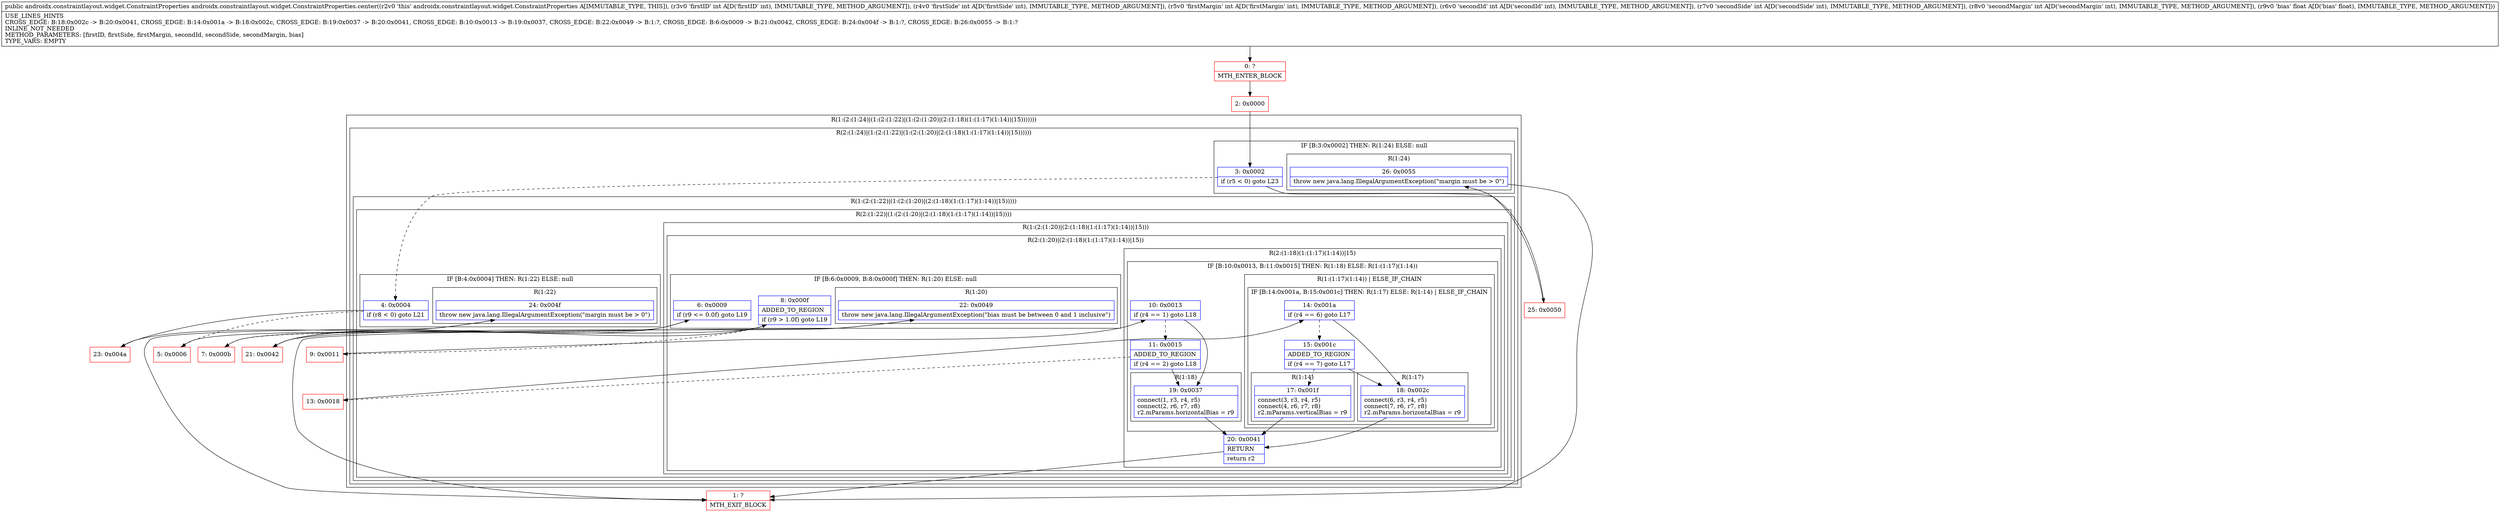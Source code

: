 digraph "CFG forandroidx.constraintlayout.widget.ConstraintProperties.center(IIIIIIF)Landroidx\/constraintlayout\/widget\/ConstraintProperties;" {
subgraph cluster_Region_1552268724 {
label = "R(1:(2:(1:24)|(1:(2:(1:22)|(1:(2:(1:20)|(2:(1:18)(1:(1:17)(1:14))|15)))))))";
node [shape=record,color=blue];
subgraph cluster_Region_1564360835 {
label = "R(2:(1:24)|(1:(2:(1:22)|(1:(2:(1:20)|(2:(1:18)(1:(1:17)(1:14))|15))))))";
node [shape=record,color=blue];
subgraph cluster_IfRegion_1243942869 {
label = "IF [B:3:0x0002] THEN: R(1:24) ELSE: null";
node [shape=record,color=blue];
Node_3 [shape=record,label="{3\:\ 0x0002|if (r5 \< 0) goto L23\l}"];
subgraph cluster_Region_1926444900 {
label = "R(1:24)";
node [shape=record,color=blue];
Node_26 [shape=record,label="{26\:\ 0x0055|throw new java.lang.IllegalArgumentException(\"margin must be \> 0\")\l}"];
}
}
subgraph cluster_Region_63589527 {
label = "R(1:(2:(1:22)|(1:(2:(1:20)|(2:(1:18)(1:(1:17)(1:14))|15)))))";
node [shape=record,color=blue];
subgraph cluster_Region_752823861 {
label = "R(2:(1:22)|(1:(2:(1:20)|(2:(1:18)(1:(1:17)(1:14))|15))))";
node [shape=record,color=blue];
subgraph cluster_IfRegion_1323751388 {
label = "IF [B:4:0x0004] THEN: R(1:22) ELSE: null";
node [shape=record,color=blue];
Node_4 [shape=record,label="{4\:\ 0x0004|if (r8 \< 0) goto L21\l}"];
subgraph cluster_Region_627417459 {
label = "R(1:22)";
node [shape=record,color=blue];
Node_24 [shape=record,label="{24\:\ 0x004f|throw new java.lang.IllegalArgumentException(\"margin must be \> 0\")\l}"];
}
}
subgraph cluster_Region_1956310972 {
label = "R(1:(2:(1:20)|(2:(1:18)(1:(1:17)(1:14))|15)))";
node [shape=record,color=blue];
subgraph cluster_Region_568449436 {
label = "R(2:(1:20)|(2:(1:18)(1:(1:17)(1:14))|15))";
node [shape=record,color=blue];
subgraph cluster_IfRegion_1505866315 {
label = "IF [B:6:0x0009, B:8:0x000f] THEN: R(1:20) ELSE: null";
node [shape=record,color=blue];
Node_6 [shape=record,label="{6\:\ 0x0009|if (r9 \<= 0.0f) goto L19\l}"];
Node_8 [shape=record,label="{8\:\ 0x000f|ADDED_TO_REGION\l|if (r9 \> 1.0f) goto L19\l}"];
subgraph cluster_Region_1361571385 {
label = "R(1:20)";
node [shape=record,color=blue];
Node_22 [shape=record,label="{22\:\ 0x0049|throw new java.lang.IllegalArgumentException(\"bias must be between 0 and 1 inclusive\")\l}"];
}
}
subgraph cluster_Region_1927486638 {
label = "R(2:(1:18)(1:(1:17)(1:14))|15)";
node [shape=record,color=blue];
subgraph cluster_IfRegion_1575032407 {
label = "IF [B:10:0x0013, B:11:0x0015] THEN: R(1:18) ELSE: R(1:(1:17)(1:14))";
node [shape=record,color=blue];
Node_10 [shape=record,label="{10\:\ 0x0013|if (r4 == 1) goto L18\l}"];
Node_11 [shape=record,label="{11\:\ 0x0015|ADDED_TO_REGION\l|if (r4 == 2) goto L18\l}"];
subgraph cluster_Region_166114378 {
label = "R(1:18)";
node [shape=record,color=blue];
Node_19 [shape=record,label="{19\:\ 0x0037|connect(1, r3, r4, r5)\lconnect(2, r6, r7, r8)\lr2.mParams.horizontalBias = r9\l}"];
}
subgraph cluster_Region_1734268265 {
label = "R(1:(1:17)(1:14)) | ELSE_IF_CHAIN\l";
node [shape=record,color=blue];
subgraph cluster_IfRegion_229815104 {
label = "IF [B:14:0x001a, B:15:0x001c] THEN: R(1:17) ELSE: R(1:14) | ELSE_IF_CHAIN\l";
node [shape=record,color=blue];
Node_14 [shape=record,label="{14\:\ 0x001a|if (r4 == 6) goto L17\l}"];
Node_15 [shape=record,label="{15\:\ 0x001c|ADDED_TO_REGION\l|if (r4 == 7) goto L17\l}"];
subgraph cluster_Region_1479827215 {
label = "R(1:17)";
node [shape=record,color=blue];
Node_18 [shape=record,label="{18\:\ 0x002c|connect(6, r3, r4, r5)\lconnect(7, r6, r7, r8)\lr2.mParams.horizontalBias = r9\l}"];
}
subgraph cluster_Region_1691153575 {
label = "R(1:14)";
node [shape=record,color=blue];
Node_17 [shape=record,label="{17\:\ 0x001f|connect(3, r3, r4, r5)\lconnect(4, r6, r7, r8)\lr2.mParams.verticalBias = r9\l}"];
}
}
}
}
Node_20 [shape=record,label="{20\:\ 0x0041|RETURN\l|return r2\l}"];
}
}
}
}
}
}
}
Node_0 [shape=record,color=red,label="{0\:\ ?|MTH_ENTER_BLOCK\l}"];
Node_2 [shape=record,color=red,label="{2\:\ 0x0000}"];
Node_5 [shape=record,color=red,label="{5\:\ 0x0006}"];
Node_7 [shape=record,color=red,label="{7\:\ 0x000b}"];
Node_9 [shape=record,color=red,label="{9\:\ 0x0011}"];
Node_13 [shape=record,color=red,label="{13\:\ 0x0018}"];
Node_1 [shape=record,color=red,label="{1\:\ ?|MTH_EXIT_BLOCK\l}"];
Node_21 [shape=record,color=red,label="{21\:\ 0x0042}"];
Node_23 [shape=record,color=red,label="{23\:\ 0x004a}"];
Node_25 [shape=record,color=red,label="{25\:\ 0x0050}"];
MethodNode[shape=record,label="{public androidx.constraintlayout.widget.ConstraintProperties androidx.constraintlayout.widget.ConstraintProperties.center((r2v0 'this' androidx.constraintlayout.widget.ConstraintProperties A[IMMUTABLE_TYPE, THIS]), (r3v0 'firstID' int A[D('firstID' int), IMMUTABLE_TYPE, METHOD_ARGUMENT]), (r4v0 'firstSide' int A[D('firstSide' int), IMMUTABLE_TYPE, METHOD_ARGUMENT]), (r5v0 'firstMargin' int A[D('firstMargin' int), IMMUTABLE_TYPE, METHOD_ARGUMENT]), (r6v0 'secondId' int A[D('secondId' int), IMMUTABLE_TYPE, METHOD_ARGUMENT]), (r7v0 'secondSide' int A[D('secondSide' int), IMMUTABLE_TYPE, METHOD_ARGUMENT]), (r8v0 'secondMargin' int A[D('secondMargin' int), IMMUTABLE_TYPE, METHOD_ARGUMENT]), (r9v0 'bias' float A[D('bias' float), IMMUTABLE_TYPE, METHOD_ARGUMENT]))  | USE_LINES_HINTS\lCROSS_EDGE: B:18:0x002c \-\> B:20:0x0041, CROSS_EDGE: B:14:0x001a \-\> B:18:0x002c, CROSS_EDGE: B:19:0x0037 \-\> B:20:0x0041, CROSS_EDGE: B:10:0x0013 \-\> B:19:0x0037, CROSS_EDGE: B:22:0x0049 \-\> B:1:?, CROSS_EDGE: B:6:0x0009 \-\> B:21:0x0042, CROSS_EDGE: B:24:0x004f \-\> B:1:?, CROSS_EDGE: B:26:0x0055 \-\> B:1:?\lINLINE_NOT_NEEDED\lMETHOD_PARAMETERS: [firstID, firstSide, firstMargin, secondId, secondSide, secondMargin, bias]\lTYPE_VARS: EMPTY\l}"];
MethodNode -> Node_0;Node_3 -> Node_4[style=dashed];
Node_3 -> Node_25;
Node_26 -> Node_1;
Node_4 -> Node_5[style=dashed];
Node_4 -> Node_23;
Node_24 -> Node_1;
Node_6 -> Node_7[style=dashed];
Node_6 -> Node_21;
Node_8 -> Node_9[style=dashed];
Node_8 -> Node_21;
Node_22 -> Node_1;
Node_10 -> Node_11[style=dashed];
Node_10 -> Node_19;
Node_11 -> Node_13[style=dashed];
Node_11 -> Node_19;
Node_19 -> Node_20;
Node_14 -> Node_15[style=dashed];
Node_14 -> Node_18;
Node_15 -> Node_17[style=dashed];
Node_15 -> Node_18;
Node_18 -> Node_20;
Node_17 -> Node_20;
Node_20 -> Node_1;
Node_0 -> Node_2;
Node_2 -> Node_3;
Node_5 -> Node_6;
Node_7 -> Node_8;
Node_9 -> Node_10;
Node_13 -> Node_14;
Node_21 -> Node_22;
Node_23 -> Node_24;
Node_25 -> Node_26;
}

